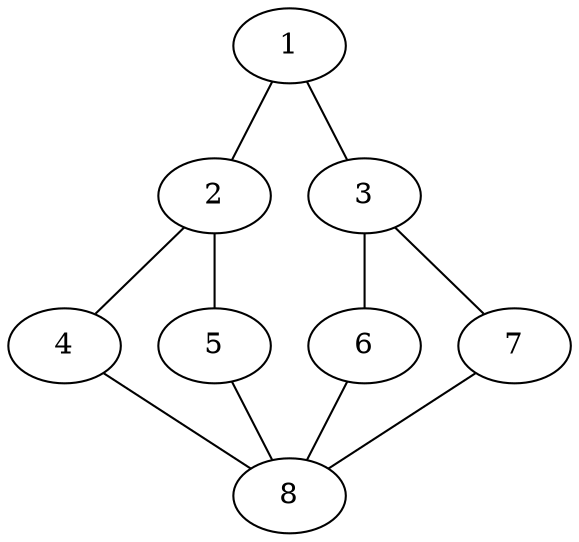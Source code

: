 strict graph G {
  1 [ label="1" ];
  2 [ label="2" ];
  3 [ label="3" ];
  4 [ label="4" ];
  5 [ label="5" ];
  6 [ label="6" ];
  7 [ label="7" ];
  8 [ label="8" ];
  1 -- 3;
  1 -- 2;
  3 -- 7;
  3 -- 6;
  2 -- 5;
  2 -- 4;
  7 -- 8;
  6 -- 8;
  5 -- 8;
  4 -- 8;
}
